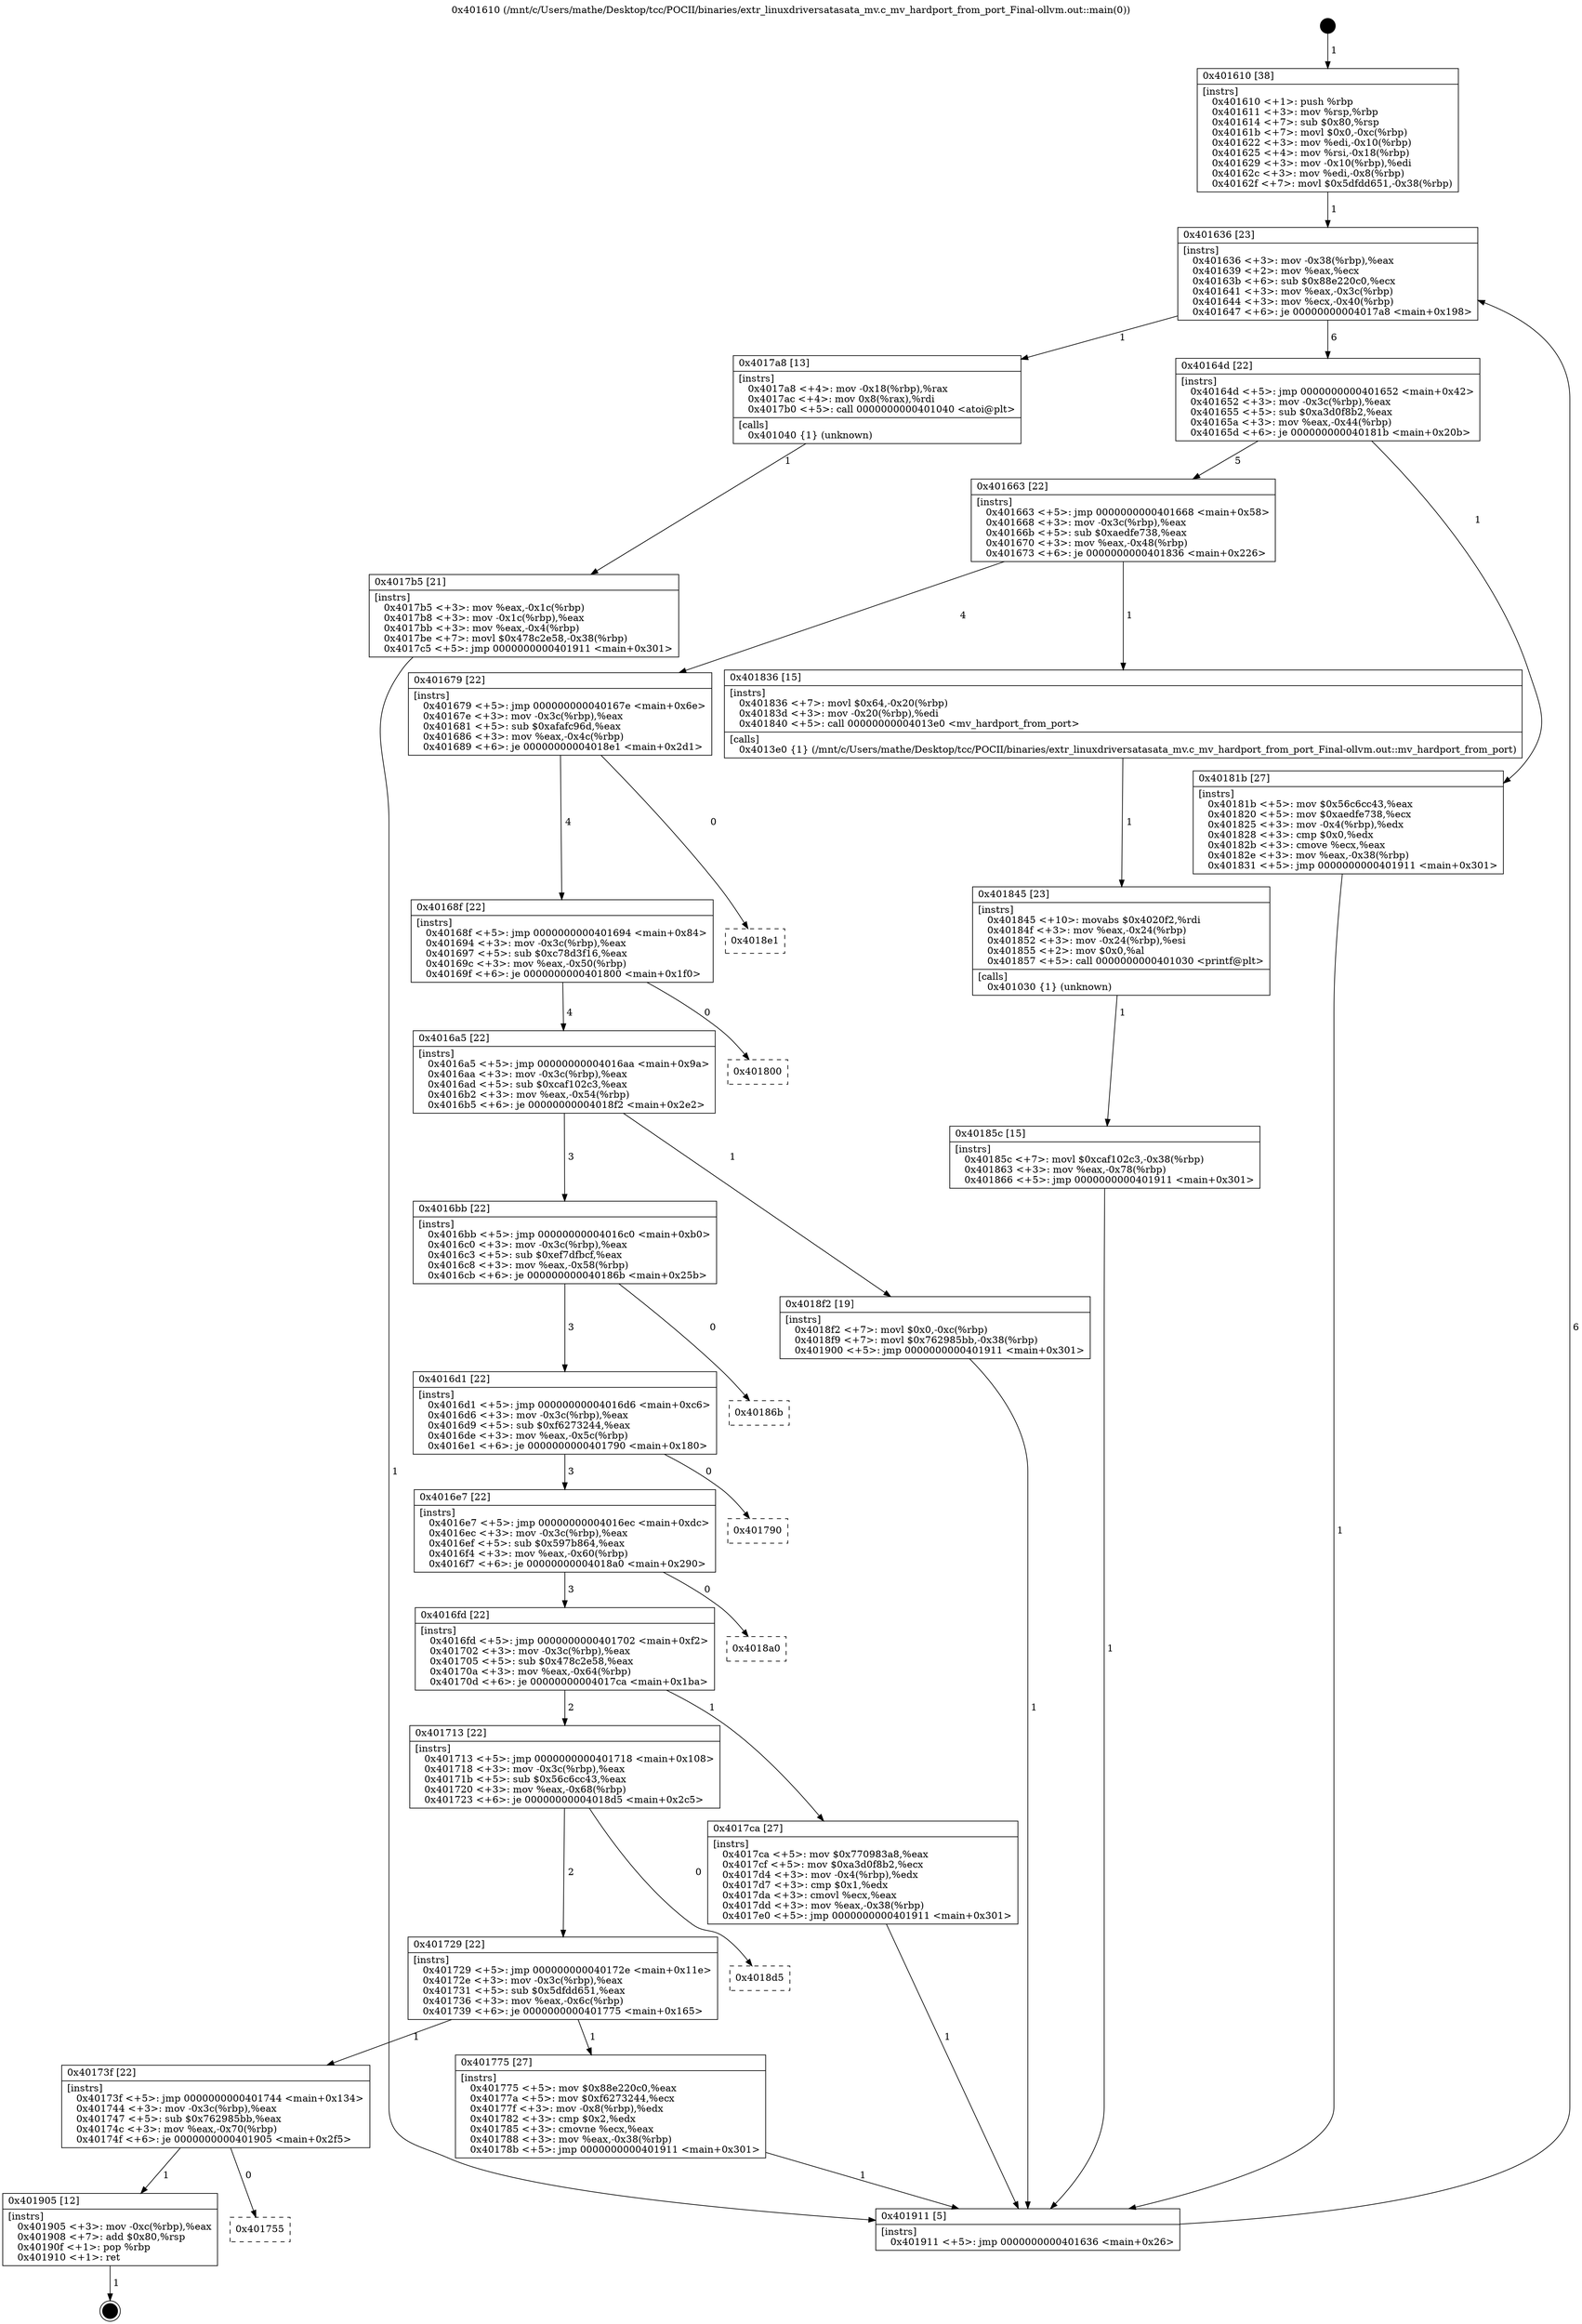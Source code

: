 digraph "0x401610" {
  label = "0x401610 (/mnt/c/Users/mathe/Desktop/tcc/POCII/binaries/extr_linuxdriversatasata_mv.c_mv_hardport_from_port_Final-ollvm.out::main(0))"
  labelloc = "t"
  node[shape=record]

  Entry [label="",width=0.3,height=0.3,shape=circle,fillcolor=black,style=filled]
  "0x401636" [label="{
     0x401636 [23]\l
     | [instrs]\l
     &nbsp;&nbsp;0x401636 \<+3\>: mov -0x38(%rbp),%eax\l
     &nbsp;&nbsp;0x401639 \<+2\>: mov %eax,%ecx\l
     &nbsp;&nbsp;0x40163b \<+6\>: sub $0x88e220c0,%ecx\l
     &nbsp;&nbsp;0x401641 \<+3\>: mov %eax,-0x3c(%rbp)\l
     &nbsp;&nbsp;0x401644 \<+3\>: mov %ecx,-0x40(%rbp)\l
     &nbsp;&nbsp;0x401647 \<+6\>: je 00000000004017a8 \<main+0x198\>\l
  }"]
  "0x4017a8" [label="{
     0x4017a8 [13]\l
     | [instrs]\l
     &nbsp;&nbsp;0x4017a8 \<+4\>: mov -0x18(%rbp),%rax\l
     &nbsp;&nbsp;0x4017ac \<+4\>: mov 0x8(%rax),%rdi\l
     &nbsp;&nbsp;0x4017b0 \<+5\>: call 0000000000401040 \<atoi@plt\>\l
     | [calls]\l
     &nbsp;&nbsp;0x401040 \{1\} (unknown)\l
  }"]
  "0x40164d" [label="{
     0x40164d [22]\l
     | [instrs]\l
     &nbsp;&nbsp;0x40164d \<+5\>: jmp 0000000000401652 \<main+0x42\>\l
     &nbsp;&nbsp;0x401652 \<+3\>: mov -0x3c(%rbp),%eax\l
     &nbsp;&nbsp;0x401655 \<+5\>: sub $0xa3d0f8b2,%eax\l
     &nbsp;&nbsp;0x40165a \<+3\>: mov %eax,-0x44(%rbp)\l
     &nbsp;&nbsp;0x40165d \<+6\>: je 000000000040181b \<main+0x20b\>\l
  }"]
  Exit [label="",width=0.3,height=0.3,shape=circle,fillcolor=black,style=filled,peripheries=2]
  "0x40181b" [label="{
     0x40181b [27]\l
     | [instrs]\l
     &nbsp;&nbsp;0x40181b \<+5\>: mov $0x56c6cc43,%eax\l
     &nbsp;&nbsp;0x401820 \<+5\>: mov $0xaedfe738,%ecx\l
     &nbsp;&nbsp;0x401825 \<+3\>: mov -0x4(%rbp),%edx\l
     &nbsp;&nbsp;0x401828 \<+3\>: cmp $0x0,%edx\l
     &nbsp;&nbsp;0x40182b \<+3\>: cmove %ecx,%eax\l
     &nbsp;&nbsp;0x40182e \<+3\>: mov %eax,-0x38(%rbp)\l
     &nbsp;&nbsp;0x401831 \<+5\>: jmp 0000000000401911 \<main+0x301\>\l
  }"]
  "0x401663" [label="{
     0x401663 [22]\l
     | [instrs]\l
     &nbsp;&nbsp;0x401663 \<+5\>: jmp 0000000000401668 \<main+0x58\>\l
     &nbsp;&nbsp;0x401668 \<+3\>: mov -0x3c(%rbp),%eax\l
     &nbsp;&nbsp;0x40166b \<+5\>: sub $0xaedfe738,%eax\l
     &nbsp;&nbsp;0x401670 \<+3\>: mov %eax,-0x48(%rbp)\l
     &nbsp;&nbsp;0x401673 \<+6\>: je 0000000000401836 \<main+0x226\>\l
  }"]
  "0x401755" [label="{
     0x401755\l
  }", style=dashed]
  "0x401836" [label="{
     0x401836 [15]\l
     | [instrs]\l
     &nbsp;&nbsp;0x401836 \<+7\>: movl $0x64,-0x20(%rbp)\l
     &nbsp;&nbsp;0x40183d \<+3\>: mov -0x20(%rbp),%edi\l
     &nbsp;&nbsp;0x401840 \<+5\>: call 00000000004013e0 \<mv_hardport_from_port\>\l
     | [calls]\l
     &nbsp;&nbsp;0x4013e0 \{1\} (/mnt/c/Users/mathe/Desktop/tcc/POCII/binaries/extr_linuxdriversatasata_mv.c_mv_hardport_from_port_Final-ollvm.out::mv_hardport_from_port)\l
  }"]
  "0x401679" [label="{
     0x401679 [22]\l
     | [instrs]\l
     &nbsp;&nbsp;0x401679 \<+5\>: jmp 000000000040167e \<main+0x6e\>\l
     &nbsp;&nbsp;0x40167e \<+3\>: mov -0x3c(%rbp),%eax\l
     &nbsp;&nbsp;0x401681 \<+5\>: sub $0xafafc96d,%eax\l
     &nbsp;&nbsp;0x401686 \<+3\>: mov %eax,-0x4c(%rbp)\l
     &nbsp;&nbsp;0x401689 \<+6\>: je 00000000004018e1 \<main+0x2d1\>\l
  }"]
  "0x401905" [label="{
     0x401905 [12]\l
     | [instrs]\l
     &nbsp;&nbsp;0x401905 \<+3\>: mov -0xc(%rbp),%eax\l
     &nbsp;&nbsp;0x401908 \<+7\>: add $0x80,%rsp\l
     &nbsp;&nbsp;0x40190f \<+1\>: pop %rbp\l
     &nbsp;&nbsp;0x401910 \<+1\>: ret\l
  }"]
  "0x4018e1" [label="{
     0x4018e1\l
  }", style=dashed]
  "0x40168f" [label="{
     0x40168f [22]\l
     | [instrs]\l
     &nbsp;&nbsp;0x40168f \<+5\>: jmp 0000000000401694 \<main+0x84\>\l
     &nbsp;&nbsp;0x401694 \<+3\>: mov -0x3c(%rbp),%eax\l
     &nbsp;&nbsp;0x401697 \<+5\>: sub $0xc78d3f16,%eax\l
     &nbsp;&nbsp;0x40169c \<+3\>: mov %eax,-0x50(%rbp)\l
     &nbsp;&nbsp;0x40169f \<+6\>: je 0000000000401800 \<main+0x1f0\>\l
  }"]
  "0x40185c" [label="{
     0x40185c [15]\l
     | [instrs]\l
     &nbsp;&nbsp;0x40185c \<+7\>: movl $0xcaf102c3,-0x38(%rbp)\l
     &nbsp;&nbsp;0x401863 \<+3\>: mov %eax,-0x78(%rbp)\l
     &nbsp;&nbsp;0x401866 \<+5\>: jmp 0000000000401911 \<main+0x301\>\l
  }"]
  "0x401800" [label="{
     0x401800\l
  }", style=dashed]
  "0x4016a5" [label="{
     0x4016a5 [22]\l
     | [instrs]\l
     &nbsp;&nbsp;0x4016a5 \<+5\>: jmp 00000000004016aa \<main+0x9a\>\l
     &nbsp;&nbsp;0x4016aa \<+3\>: mov -0x3c(%rbp),%eax\l
     &nbsp;&nbsp;0x4016ad \<+5\>: sub $0xcaf102c3,%eax\l
     &nbsp;&nbsp;0x4016b2 \<+3\>: mov %eax,-0x54(%rbp)\l
     &nbsp;&nbsp;0x4016b5 \<+6\>: je 00000000004018f2 \<main+0x2e2\>\l
  }"]
  "0x401845" [label="{
     0x401845 [23]\l
     | [instrs]\l
     &nbsp;&nbsp;0x401845 \<+10\>: movabs $0x4020f2,%rdi\l
     &nbsp;&nbsp;0x40184f \<+3\>: mov %eax,-0x24(%rbp)\l
     &nbsp;&nbsp;0x401852 \<+3\>: mov -0x24(%rbp),%esi\l
     &nbsp;&nbsp;0x401855 \<+2\>: mov $0x0,%al\l
     &nbsp;&nbsp;0x401857 \<+5\>: call 0000000000401030 \<printf@plt\>\l
     | [calls]\l
     &nbsp;&nbsp;0x401030 \{1\} (unknown)\l
  }"]
  "0x4018f2" [label="{
     0x4018f2 [19]\l
     | [instrs]\l
     &nbsp;&nbsp;0x4018f2 \<+7\>: movl $0x0,-0xc(%rbp)\l
     &nbsp;&nbsp;0x4018f9 \<+7\>: movl $0x762985bb,-0x38(%rbp)\l
     &nbsp;&nbsp;0x401900 \<+5\>: jmp 0000000000401911 \<main+0x301\>\l
  }"]
  "0x4016bb" [label="{
     0x4016bb [22]\l
     | [instrs]\l
     &nbsp;&nbsp;0x4016bb \<+5\>: jmp 00000000004016c0 \<main+0xb0\>\l
     &nbsp;&nbsp;0x4016c0 \<+3\>: mov -0x3c(%rbp),%eax\l
     &nbsp;&nbsp;0x4016c3 \<+5\>: sub $0xef7dfbcf,%eax\l
     &nbsp;&nbsp;0x4016c8 \<+3\>: mov %eax,-0x58(%rbp)\l
     &nbsp;&nbsp;0x4016cb \<+6\>: je 000000000040186b \<main+0x25b\>\l
  }"]
  "0x4017b5" [label="{
     0x4017b5 [21]\l
     | [instrs]\l
     &nbsp;&nbsp;0x4017b5 \<+3\>: mov %eax,-0x1c(%rbp)\l
     &nbsp;&nbsp;0x4017b8 \<+3\>: mov -0x1c(%rbp),%eax\l
     &nbsp;&nbsp;0x4017bb \<+3\>: mov %eax,-0x4(%rbp)\l
     &nbsp;&nbsp;0x4017be \<+7\>: movl $0x478c2e58,-0x38(%rbp)\l
     &nbsp;&nbsp;0x4017c5 \<+5\>: jmp 0000000000401911 \<main+0x301\>\l
  }"]
  "0x40186b" [label="{
     0x40186b\l
  }", style=dashed]
  "0x4016d1" [label="{
     0x4016d1 [22]\l
     | [instrs]\l
     &nbsp;&nbsp;0x4016d1 \<+5\>: jmp 00000000004016d6 \<main+0xc6\>\l
     &nbsp;&nbsp;0x4016d6 \<+3\>: mov -0x3c(%rbp),%eax\l
     &nbsp;&nbsp;0x4016d9 \<+5\>: sub $0xf6273244,%eax\l
     &nbsp;&nbsp;0x4016de \<+3\>: mov %eax,-0x5c(%rbp)\l
     &nbsp;&nbsp;0x4016e1 \<+6\>: je 0000000000401790 \<main+0x180\>\l
  }"]
  "0x401610" [label="{
     0x401610 [38]\l
     | [instrs]\l
     &nbsp;&nbsp;0x401610 \<+1\>: push %rbp\l
     &nbsp;&nbsp;0x401611 \<+3\>: mov %rsp,%rbp\l
     &nbsp;&nbsp;0x401614 \<+7\>: sub $0x80,%rsp\l
     &nbsp;&nbsp;0x40161b \<+7\>: movl $0x0,-0xc(%rbp)\l
     &nbsp;&nbsp;0x401622 \<+3\>: mov %edi,-0x10(%rbp)\l
     &nbsp;&nbsp;0x401625 \<+4\>: mov %rsi,-0x18(%rbp)\l
     &nbsp;&nbsp;0x401629 \<+3\>: mov -0x10(%rbp),%edi\l
     &nbsp;&nbsp;0x40162c \<+3\>: mov %edi,-0x8(%rbp)\l
     &nbsp;&nbsp;0x40162f \<+7\>: movl $0x5dfdd651,-0x38(%rbp)\l
  }"]
  "0x401790" [label="{
     0x401790\l
  }", style=dashed]
  "0x4016e7" [label="{
     0x4016e7 [22]\l
     | [instrs]\l
     &nbsp;&nbsp;0x4016e7 \<+5\>: jmp 00000000004016ec \<main+0xdc\>\l
     &nbsp;&nbsp;0x4016ec \<+3\>: mov -0x3c(%rbp),%eax\l
     &nbsp;&nbsp;0x4016ef \<+5\>: sub $0x597b864,%eax\l
     &nbsp;&nbsp;0x4016f4 \<+3\>: mov %eax,-0x60(%rbp)\l
     &nbsp;&nbsp;0x4016f7 \<+6\>: je 00000000004018a0 \<main+0x290\>\l
  }"]
  "0x401911" [label="{
     0x401911 [5]\l
     | [instrs]\l
     &nbsp;&nbsp;0x401911 \<+5\>: jmp 0000000000401636 \<main+0x26\>\l
  }"]
  "0x4018a0" [label="{
     0x4018a0\l
  }", style=dashed]
  "0x4016fd" [label="{
     0x4016fd [22]\l
     | [instrs]\l
     &nbsp;&nbsp;0x4016fd \<+5\>: jmp 0000000000401702 \<main+0xf2\>\l
     &nbsp;&nbsp;0x401702 \<+3\>: mov -0x3c(%rbp),%eax\l
     &nbsp;&nbsp;0x401705 \<+5\>: sub $0x478c2e58,%eax\l
     &nbsp;&nbsp;0x40170a \<+3\>: mov %eax,-0x64(%rbp)\l
     &nbsp;&nbsp;0x40170d \<+6\>: je 00000000004017ca \<main+0x1ba\>\l
  }"]
  "0x40173f" [label="{
     0x40173f [22]\l
     | [instrs]\l
     &nbsp;&nbsp;0x40173f \<+5\>: jmp 0000000000401744 \<main+0x134\>\l
     &nbsp;&nbsp;0x401744 \<+3\>: mov -0x3c(%rbp),%eax\l
     &nbsp;&nbsp;0x401747 \<+5\>: sub $0x762985bb,%eax\l
     &nbsp;&nbsp;0x40174c \<+3\>: mov %eax,-0x70(%rbp)\l
     &nbsp;&nbsp;0x40174f \<+6\>: je 0000000000401905 \<main+0x2f5\>\l
  }"]
  "0x4017ca" [label="{
     0x4017ca [27]\l
     | [instrs]\l
     &nbsp;&nbsp;0x4017ca \<+5\>: mov $0x770983a8,%eax\l
     &nbsp;&nbsp;0x4017cf \<+5\>: mov $0xa3d0f8b2,%ecx\l
     &nbsp;&nbsp;0x4017d4 \<+3\>: mov -0x4(%rbp),%edx\l
     &nbsp;&nbsp;0x4017d7 \<+3\>: cmp $0x1,%edx\l
     &nbsp;&nbsp;0x4017da \<+3\>: cmovl %ecx,%eax\l
     &nbsp;&nbsp;0x4017dd \<+3\>: mov %eax,-0x38(%rbp)\l
     &nbsp;&nbsp;0x4017e0 \<+5\>: jmp 0000000000401911 \<main+0x301\>\l
  }"]
  "0x401713" [label="{
     0x401713 [22]\l
     | [instrs]\l
     &nbsp;&nbsp;0x401713 \<+5\>: jmp 0000000000401718 \<main+0x108\>\l
     &nbsp;&nbsp;0x401718 \<+3\>: mov -0x3c(%rbp),%eax\l
     &nbsp;&nbsp;0x40171b \<+5\>: sub $0x56c6cc43,%eax\l
     &nbsp;&nbsp;0x401720 \<+3\>: mov %eax,-0x68(%rbp)\l
     &nbsp;&nbsp;0x401723 \<+6\>: je 00000000004018d5 \<main+0x2c5\>\l
  }"]
  "0x401775" [label="{
     0x401775 [27]\l
     | [instrs]\l
     &nbsp;&nbsp;0x401775 \<+5\>: mov $0x88e220c0,%eax\l
     &nbsp;&nbsp;0x40177a \<+5\>: mov $0xf6273244,%ecx\l
     &nbsp;&nbsp;0x40177f \<+3\>: mov -0x8(%rbp),%edx\l
     &nbsp;&nbsp;0x401782 \<+3\>: cmp $0x2,%edx\l
     &nbsp;&nbsp;0x401785 \<+3\>: cmovne %ecx,%eax\l
     &nbsp;&nbsp;0x401788 \<+3\>: mov %eax,-0x38(%rbp)\l
     &nbsp;&nbsp;0x40178b \<+5\>: jmp 0000000000401911 \<main+0x301\>\l
  }"]
  "0x4018d5" [label="{
     0x4018d5\l
  }", style=dashed]
  "0x401729" [label="{
     0x401729 [22]\l
     | [instrs]\l
     &nbsp;&nbsp;0x401729 \<+5\>: jmp 000000000040172e \<main+0x11e\>\l
     &nbsp;&nbsp;0x40172e \<+3\>: mov -0x3c(%rbp),%eax\l
     &nbsp;&nbsp;0x401731 \<+5\>: sub $0x5dfdd651,%eax\l
     &nbsp;&nbsp;0x401736 \<+3\>: mov %eax,-0x6c(%rbp)\l
     &nbsp;&nbsp;0x401739 \<+6\>: je 0000000000401775 \<main+0x165\>\l
  }"]
  Entry -> "0x401610" [label=" 1"]
  "0x401636" -> "0x4017a8" [label=" 1"]
  "0x401636" -> "0x40164d" [label=" 6"]
  "0x401905" -> Exit [label=" 1"]
  "0x40164d" -> "0x40181b" [label=" 1"]
  "0x40164d" -> "0x401663" [label=" 5"]
  "0x40173f" -> "0x401755" [label=" 0"]
  "0x401663" -> "0x401836" [label=" 1"]
  "0x401663" -> "0x401679" [label=" 4"]
  "0x40173f" -> "0x401905" [label=" 1"]
  "0x401679" -> "0x4018e1" [label=" 0"]
  "0x401679" -> "0x40168f" [label=" 4"]
  "0x4018f2" -> "0x401911" [label=" 1"]
  "0x40168f" -> "0x401800" [label=" 0"]
  "0x40168f" -> "0x4016a5" [label=" 4"]
  "0x40185c" -> "0x401911" [label=" 1"]
  "0x4016a5" -> "0x4018f2" [label=" 1"]
  "0x4016a5" -> "0x4016bb" [label=" 3"]
  "0x401845" -> "0x40185c" [label=" 1"]
  "0x4016bb" -> "0x40186b" [label=" 0"]
  "0x4016bb" -> "0x4016d1" [label=" 3"]
  "0x401836" -> "0x401845" [label=" 1"]
  "0x4016d1" -> "0x401790" [label=" 0"]
  "0x4016d1" -> "0x4016e7" [label=" 3"]
  "0x40181b" -> "0x401911" [label=" 1"]
  "0x4016e7" -> "0x4018a0" [label=" 0"]
  "0x4016e7" -> "0x4016fd" [label=" 3"]
  "0x4017ca" -> "0x401911" [label=" 1"]
  "0x4016fd" -> "0x4017ca" [label=" 1"]
  "0x4016fd" -> "0x401713" [label=" 2"]
  "0x4017b5" -> "0x401911" [label=" 1"]
  "0x401713" -> "0x4018d5" [label=" 0"]
  "0x401713" -> "0x401729" [label=" 2"]
  "0x4017a8" -> "0x4017b5" [label=" 1"]
  "0x401729" -> "0x401775" [label=" 1"]
  "0x401729" -> "0x40173f" [label=" 1"]
  "0x401775" -> "0x401911" [label=" 1"]
  "0x401610" -> "0x401636" [label=" 1"]
  "0x401911" -> "0x401636" [label=" 6"]
}
